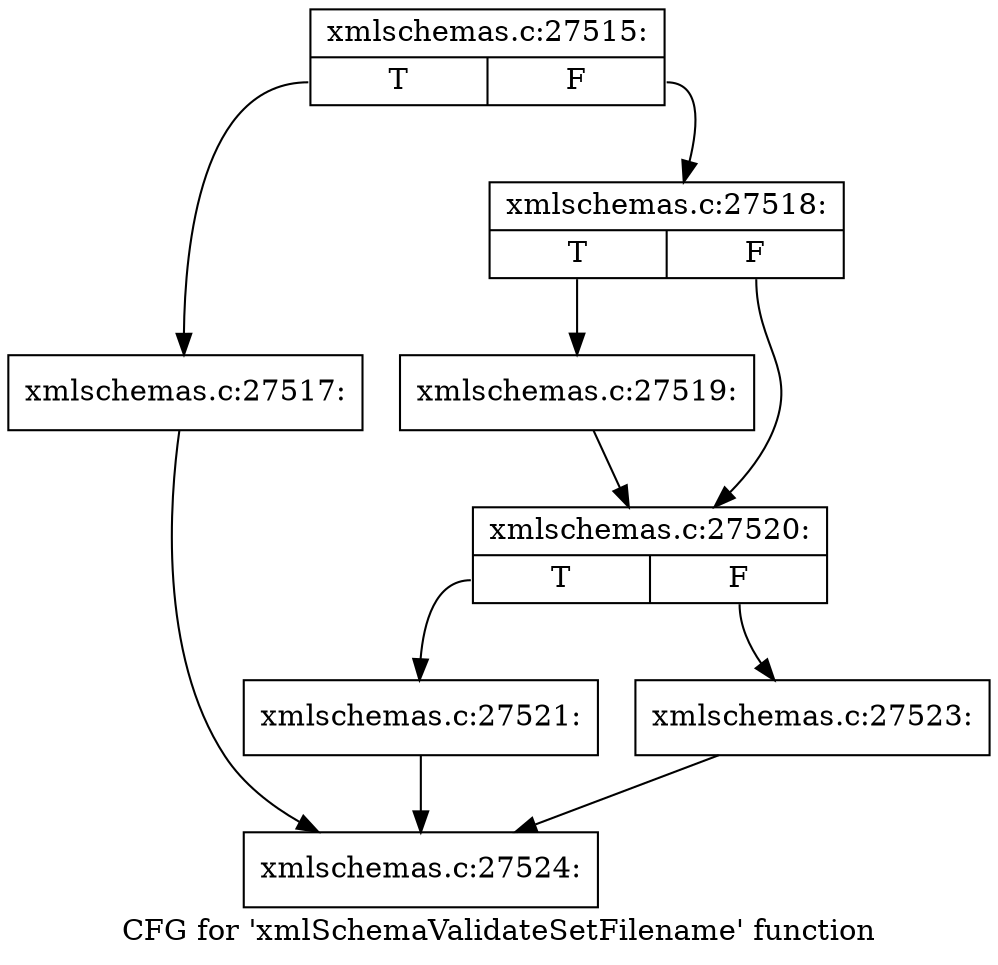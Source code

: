 digraph "CFG for 'xmlSchemaValidateSetFilename' function" {
	label="CFG for 'xmlSchemaValidateSetFilename' function";

	Node0x4919040 [shape=record,label="{xmlschemas.c:27515:|{<s0>T|<s1>F}}"];
	Node0x4919040:s0 -> Node0x4a64c40;
	Node0x4919040:s1 -> Node0x4a64c90;
	Node0x4a64c40 [shape=record,label="{xmlschemas.c:27517:}"];
	Node0x4a64c40 -> Node0x491bdb0;
	Node0x4a64c90 [shape=record,label="{xmlschemas.c:27518:|{<s0>T|<s1>F}}"];
	Node0x4a64c90:s0 -> Node0x45baaa0;
	Node0x4a64c90:s1 -> Node0x45baaf0;
	Node0x45baaa0 [shape=record,label="{xmlschemas.c:27519:}"];
	Node0x45baaa0 -> Node0x45baaf0;
	Node0x45baaf0 [shape=record,label="{xmlschemas.c:27520:|{<s0>T|<s1>F}}"];
	Node0x45baaf0:s0 -> Node0x491bd60;
	Node0x45baaf0:s1 -> Node0x491be00;
	Node0x491bd60 [shape=record,label="{xmlschemas.c:27521:}"];
	Node0x491bd60 -> Node0x491bdb0;
	Node0x491be00 [shape=record,label="{xmlschemas.c:27523:}"];
	Node0x491be00 -> Node0x491bdb0;
	Node0x491bdb0 [shape=record,label="{xmlschemas.c:27524:}"];
}
